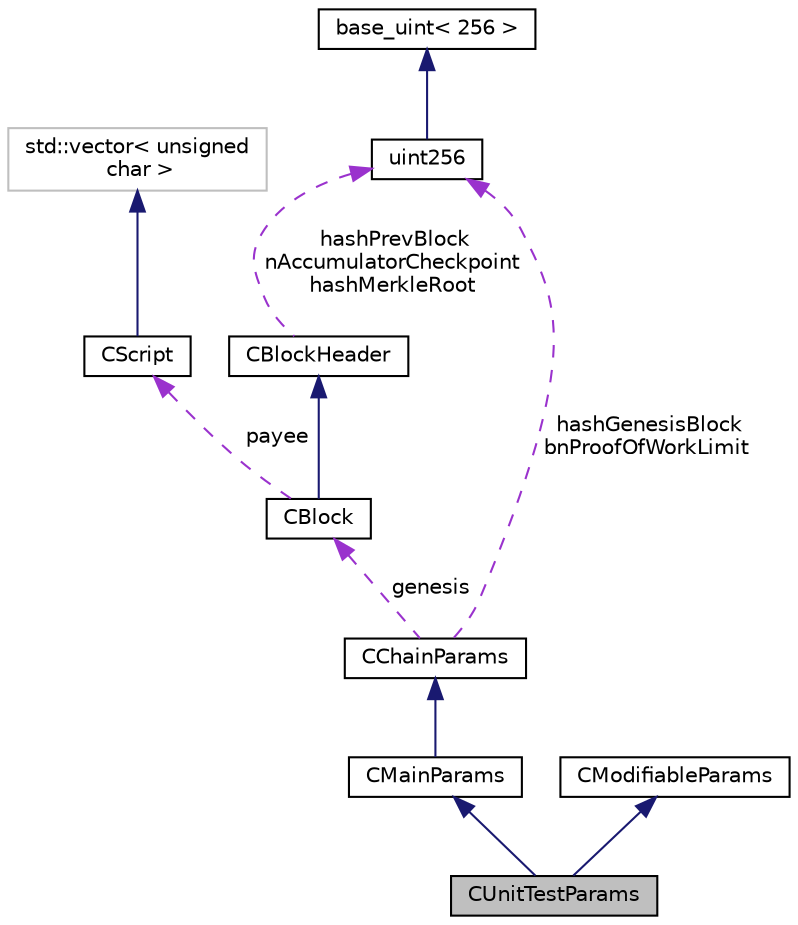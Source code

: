digraph "CUnitTestParams"
{
  edge [fontname="Helvetica",fontsize="10",labelfontname="Helvetica",labelfontsize="10"];
  node [fontname="Helvetica",fontsize="10",shape=record];
  Node4 [label="CUnitTestParams",height=0.2,width=0.4,color="black", fillcolor="grey75", style="filled", fontcolor="black"];
  Node5 -> Node4 [dir="back",color="midnightblue",fontsize="10",style="solid",fontname="Helvetica"];
  Node5 [label="CMainParams",height=0.2,width=0.4,color="black", fillcolor="white", style="filled",URL="$class_c_main_params.html"];
  Node6 -> Node5 [dir="back",color="midnightblue",fontsize="10",style="solid",fontname="Helvetica"];
  Node6 [label="CChainParams",height=0.2,width=0.4,color="black", fillcolor="white", style="filled",URL="$class_c_chain_params.html",tooltip="CChainParams defines various tweakable parameters of a given instance of the DIVX system..."];
  Node7 -> Node6 [dir="back",color="darkorchid3",fontsize="10",style="dashed",label=" hashGenesisBlock\nbnProofOfWorkLimit" ,fontname="Helvetica"];
  Node7 [label="uint256",height=0.2,width=0.4,color="black", fillcolor="white", style="filled",URL="$classuint256.html",tooltip="256-bit unsigned big integer. "];
  Node8 -> Node7 [dir="back",color="midnightblue",fontsize="10",style="solid",fontname="Helvetica"];
  Node8 [label="base_uint\< 256 \>",height=0.2,width=0.4,color="black", fillcolor="white", style="filled",URL="$classbase__uint.html"];
  Node9 -> Node6 [dir="back",color="darkorchid3",fontsize="10",style="dashed",label=" genesis" ,fontname="Helvetica"];
  Node9 [label="CBlock",height=0.2,width=0.4,color="black", fillcolor="white", style="filled",URL="$class_c_block.html"];
  Node10 -> Node9 [dir="back",color="midnightblue",fontsize="10",style="solid",fontname="Helvetica"];
  Node10 [label="CBlockHeader",height=0.2,width=0.4,color="black", fillcolor="white", style="filled",URL="$class_c_block_header.html",tooltip="Nodes collect new transactions into a block, hash them into a hash tree, and scan through nonce value..."];
  Node7 -> Node10 [dir="back",color="darkorchid3",fontsize="10",style="dashed",label=" hashPrevBlock\nnAccumulatorCheckpoint\nhashMerkleRoot" ,fontname="Helvetica"];
  Node11 -> Node9 [dir="back",color="darkorchid3",fontsize="10",style="dashed",label=" payee" ,fontname="Helvetica"];
  Node11 [label="CScript",height=0.2,width=0.4,color="black", fillcolor="white", style="filled",URL="$class_c_script.html",tooltip="Serialized script, used inside transaction inputs and outputs. "];
  Node12 -> Node11 [dir="back",color="midnightblue",fontsize="10",style="solid",fontname="Helvetica"];
  Node12 [label="std::vector\< unsigned\l char \>",height=0.2,width=0.4,color="grey75", fillcolor="white", style="filled"];
  Node13 -> Node4 [dir="back",color="midnightblue",fontsize="10",style="solid",fontname="Helvetica"];
  Node13 [label="CModifiableParams",height=0.2,width=0.4,color="black", fillcolor="white", style="filled",URL="$class_c_modifiable_params.html",tooltip="Modifiable parameters interface is used by test cases to adapt the parameters in order to test specif..."];
}
